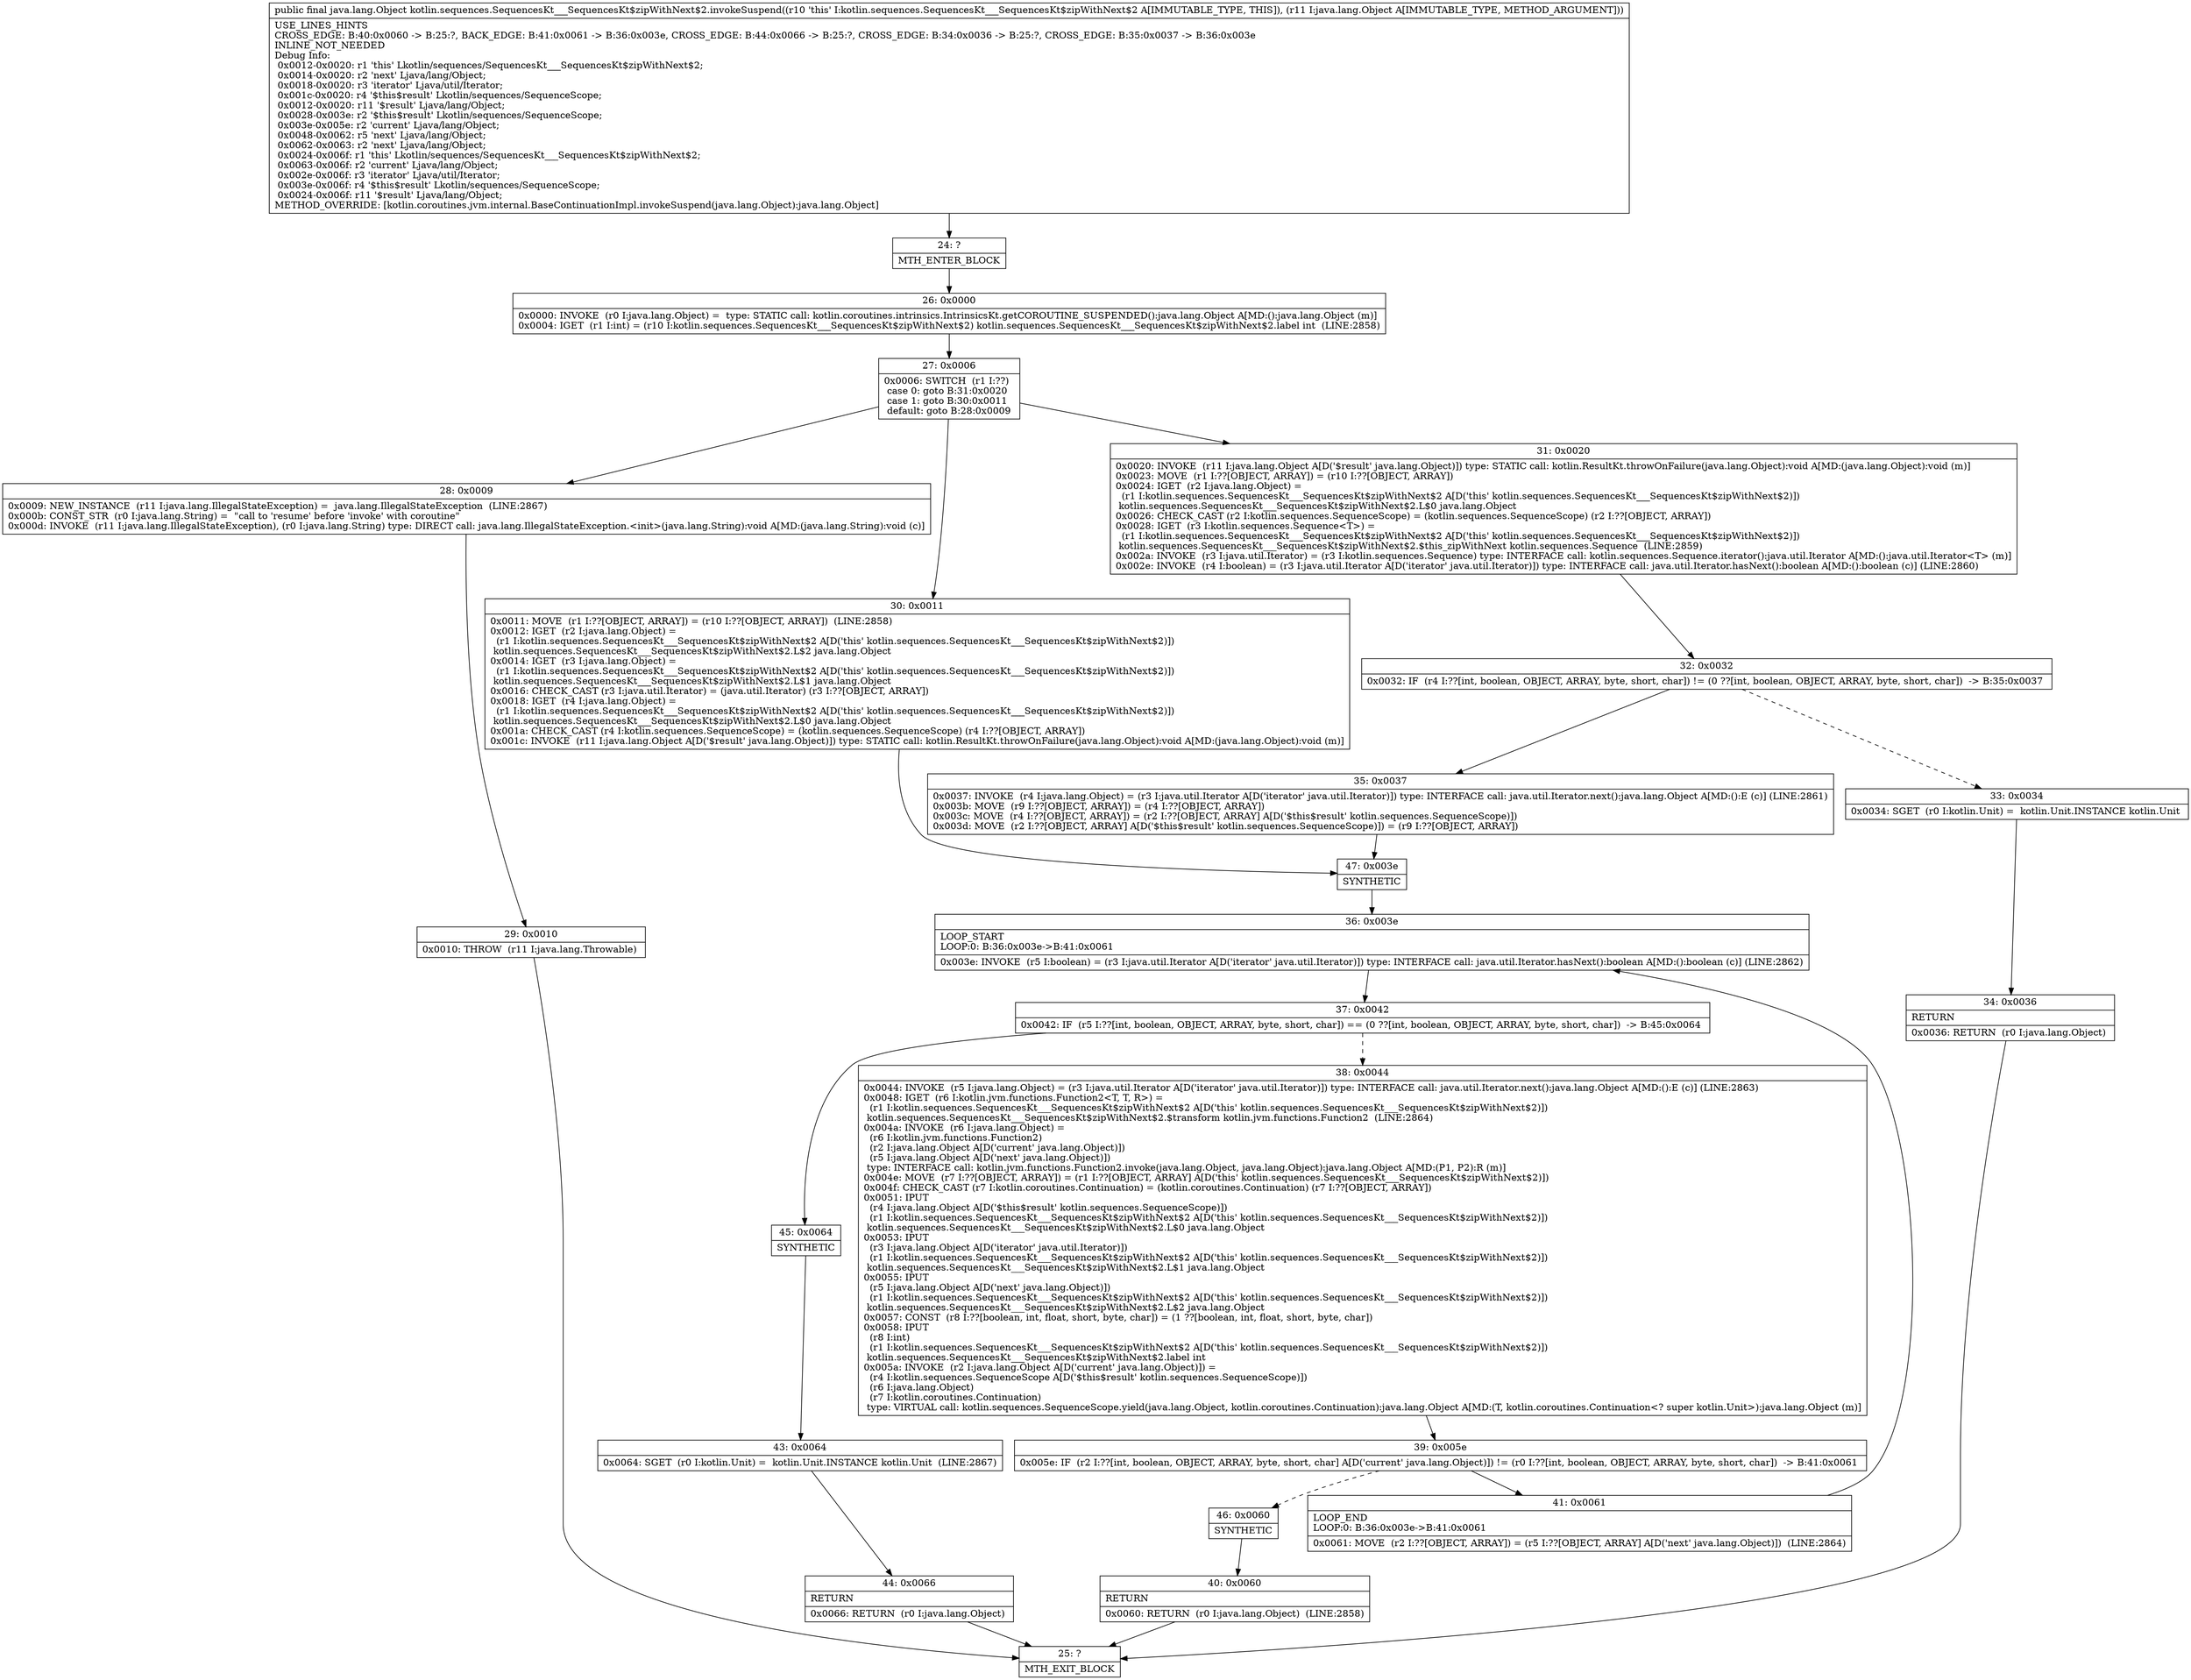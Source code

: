 digraph "CFG forkotlin.sequences.SequencesKt___SequencesKt$zipWithNext$2.invokeSuspend(Ljava\/lang\/Object;)Ljava\/lang\/Object;" {
Node_24 [shape=record,label="{24\:\ ?|MTH_ENTER_BLOCK\l}"];
Node_26 [shape=record,label="{26\:\ 0x0000|0x0000: INVOKE  (r0 I:java.lang.Object) =  type: STATIC call: kotlin.coroutines.intrinsics.IntrinsicsKt.getCOROUTINE_SUSPENDED():java.lang.Object A[MD:():java.lang.Object (m)]\l0x0004: IGET  (r1 I:int) = (r10 I:kotlin.sequences.SequencesKt___SequencesKt$zipWithNext$2) kotlin.sequences.SequencesKt___SequencesKt$zipWithNext$2.label int  (LINE:2858)\l}"];
Node_27 [shape=record,label="{27\:\ 0x0006|0x0006: SWITCH  (r1 I:??)\l case 0: goto B:31:0x0020\l case 1: goto B:30:0x0011\l default: goto B:28:0x0009 \l}"];
Node_28 [shape=record,label="{28\:\ 0x0009|0x0009: NEW_INSTANCE  (r11 I:java.lang.IllegalStateException) =  java.lang.IllegalStateException  (LINE:2867)\l0x000b: CONST_STR  (r0 I:java.lang.String) =  \"call to 'resume' before 'invoke' with coroutine\" \l0x000d: INVOKE  (r11 I:java.lang.IllegalStateException), (r0 I:java.lang.String) type: DIRECT call: java.lang.IllegalStateException.\<init\>(java.lang.String):void A[MD:(java.lang.String):void (c)]\l}"];
Node_29 [shape=record,label="{29\:\ 0x0010|0x0010: THROW  (r11 I:java.lang.Throwable) \l}"];
Node_25 [shape=record,label="{25\:\ ?|MTH_EXIT_BLOCK\l}"];
Node_30 [shape=record,label="{30\:\ 0x0011|0x0011: MOVE  (r1 I:??[OBJECT, ARRAY]) = (r10 I:??[OBJECT, ARRAY])  (LINE:2858)\l0x0012: IGET  (r2 I:java.lang.Object) = \l  (r1 I:kotlin.sequences.SequencesKt___SequencesKt$zipWithNext$2 A[D('this' kotlin.sequences.SequencesKt___SequencesKt$zipWithNext$2)])\l kotlin.sequences.SequencesKt___SequencesKt$zipWithNext$2.L$2 java.lang.Object \l0x0014: IGET  (r3 I:java.lang.Object) = \l  (r1 I:kotlin.sequences.SequencesKt___SequencesKt$zipWithNext$2 A[D('this' kotlin.sequences.SequencesKt___SequencesKt$zipWithNext$2)])\l kotlin.sequences.SequencesKt___SequencesKt$zipWithNext$2.L$1 java.lang.Object \l0x0016: CHECK_CAST (r3 I:java.util.Iterator) = (java.util.Iterator) (r3 I:??[OBJECT, ARRAY]) \l0x0018: IGET  (r4 I:java.lang.Object) = \l  (r1 I:kotlin.sequences.SequencesKt___SequencesKt$zipWithNext$2 A[D('this' kotlin.sequences.SequencesKt___SequencesKt$zipWithNext$2)])\l kotlin.sequences.SequencesKt___SequencesKt$zipWithNext$2.L$0 java.lang.Object \l0x001a: CHECK_CAST (r4 I:kotlin.sequences.SequenceScope) = (kotlin.sequences.SequenceScope) (r4 I:??[OBJECT, ARRAY]) \l0x001c: INVOKE  (r11 I:java.lang.Object A[D('$result' java.lang.Object)]) type: STATIC call: kotlin.ResultKt.throwOnFailure(java.lang.Object):void A[MD:(java.lang.Object):void (m)]\l}"];
Node_47 [shape=record,label="{47\:\ 0x003e|SYNTHETIC\l}"];
Node_36 [shape=record,label="{36\:\ 0x003e|LOOP_START\lLOOP:0: B:36:0x003e\-\>B:41:0x0061\l|0x003e: INVOKE  (r5 I:boolean) = (r3 I:java.util.Iterator A[D('iterator' java.util.Iterator)]) type: INTERFACE call: java.util.Iterator.hasNext():boolean A[MD:():boolean (c)] (LINE:2862)\l}"];
Node_37 [shape=record,label="{37\:\ 0x0042|0x0042: IF  (r5 I:??[int, boolean, OBJECT, ARRAY, byte, short, char]) == (0 ??[int, boolean, OBJECT, ARRAY, byte, short, char])  \-\> B:45:0x0064 \l}"];
Node_38 [shape=record,label="{38\:\ 0x0044|0x0044: INVOKE  (r5 I:java.lang.Object) = (r3 I:java.util.Iterator A[D('iterator' java.util.Iterator)]) type: INTERFACE call: java.util.Iterator.next():java.lang.Object A[MD:():E (c)] (LINE:2863)\l0x0048: IGET  (r6 I:kotlin.jvm.functions.Function2\<T, T, R\>) = \l  (r1 I:kotlin.sequences.SequencesKt___SequencesKt$zipWithNext$2 A[D('this' kotlin.sequences.SequencesKt___SequencesKt$zipWithNext$2)])\l kotlin.sequences.SequencesKt___SequencesKt$zipWithNext$2.$transform kotlin.jvm.functions.Function2  (LINE:2864)\l0x004a: INVOKE  (r6 I:java.lang.Object) = \l  (r6 I:kotlin.jvm.functions.Function2)\l  (r2 I:java.lang.Object A[D('current' java.lang.Object)])\l  (r5 I:java.lang.Object A[D('next' java.lang.Object)])\l type: INTERFACE call: kotlin.jvm.functions.Function2.invoke(java.lang.Object, java.lang.Object):java.lang.Object A[MD:(P1, P2):R (m)]\l0x004e: MOVE  (r7 I:??[OBJECT, ARRAY]) = (r1 I:??[OBJECT, ARRAY] A[D('this' kotlin.sequences.SequencesKt___SequencesKt$zipWithNext$2)]) \l0x004f: CHECK_CAST (r7 I:kotlin.coroutines.Continuation) = (kotlin.coroutines.Continuation) (r7 I:??[OBJECT, ARRAY]) \l0x0051: IPUT  \l  (r4 I:java.lang.Object A[D('$this$result' kotlin.sequences.SequenceScope)])\l  (r1 I:kotlin.sequences.SequencesKt___SequencesKt$zipWithNext$2 A[D('this' kotlin.sequences.SequencesKt___SequencesKt$zipWithNext$2)])\l kotlin.sequences.SequencesKt___SequencesKt$zipWithNext$2.L$0 java.lang.Object \l0x0053: IPUT  \l  (r3 I:java.lang.Object A[D('iterator' java.util.Iterator)])\l  (r1 I:kotlin.sequences.SequencesKt___SequencesKt$zipWithNext$2 A[D('this' kotlin.sequences.SequencesKt___SequencesKt$zipWithNext$2)])\l kotlin.sequences.SequencesKt___SequencesKt$zipWithNext$2.L$1 java.lang.Object \l0x0055: IPUT  \l  (r5 I:java.lang.Object A[D('next' java.lang.Object)])\l  (r1 I:kotlin.sequences.SequencesKt___SequencesKt$zipWithNext$2 A[D('this' kotlin.sequences.SequencesKt___SequencesKt$zipWithNext$2)])\l kotlin.sequences.SequencesKt___SequencesKt$zipWithNext$2.L$2 java.lang.Object \l0x0057: CONST  (r8 I:??[boolean, int, float, short, byte, char]) = (1 ??[boolean, int, float, short, byte, char]) \l0x0058: IPUT  \l  (r8 I:int)\l  (r1 I:kotlin.sequences.SequencesKt___SequencesKt$zipWithNext$2 A[D('this' kotlin.sequences.SequencesKt___SequencesKt$zipWithNext$2)])\l kotlin.sequences.SequencesKt___SequencesKt$zipWithNext$2.label int \l0x005a: INVOKE  (r2 I:java.lang.Object A[D('current' java.lang.Object)]) = \l  (r4 I:kotlin.sequences.SequenceScope A[D('$this$result' kotlin.sequences.SequenceScope)])\l  (r6 I:java.lang.Object)\l  (r7 I:kotlin.coroutines.Continuation)\l type: VIRTUAL call: kotlin.sequences.SequenceScope.yield(java.lang.Object, kotlin.coroutines.Continuation):java.lang.Object A[MD:(T, kotlin.coroutines.Continuation\<? super kotlin.Unit\>):java.lang.Object (m)]\l}"];
Node_39 [shape=record,label="{39\:\ 0x005e|0x005e: IF  (r2 I:??[int, boolean, OBJECT, ARRAY, byte, short, char] A[D('current' java.lang.Object)]) != (r0 I:??[int, boolean, OBJECT, ARRAY, byte, short, char])  \-\> B:41:0x0061 \l}"];
Node_41 [shape=record,label="{41\:\ 0x0061|LOOP_END\lLOOP:0: B:36:0x003e\-\>B:41:0x0061\l|0x0061: MOVE  (r2 I:??[OBJECT, ARRAY]) = (r5 I:??[OBJECT, ARRAY] A[D('next' java.lang.Object)])  (LINE:2864)\l}"];
Node_46 [shape=record,label="{46\:\ 0x0060|SYNTHETIC\l}"];
Node_40 [shape=record,label="{40\:\ 0x0060|RETURN\l|0x0060: RETURN  (r0 I:java.lang.Object)  (LINE:2858)\l}"];
Node_45 [shape=record,label="{45\:\ 0x0064|SYNTHETIC\l}"];
Node_43 [shape=record,label="{43\:\ 0x0064|0x0064: SGET  (r0 I:kotlin.Unit) =  kotlin.Unit.INSTANCE kotlin.Unit  (LINE:2867)\l}"];
Node_44 [shape=record,label="{44\:\ 0x0066|RETURN\l|0x0066: RETURN  (r0 I:java.lang.Object) \l}"];
Node_31 [shape=record,label="{31\:\ 0x0020|0x0020: INVOKE  (r11 I:java.lang.Object A[D('$result' java.lang.Object)]) type: STATIC call: kotlin.ResultKt.throwOnFailure(java.lang.Object):void A[MD:(java.lang.Object):void (m)]\l0x0023: MOVE  (r1 I:??[OBJECT, ARRAY]) = (r10 I:??[OBJECT, ARRAY]) \l0x0024: IGET  (r2 I:java.lang.Object) = \l  (r1 I:kotlin.sequences.SequencesKt___SequencesKt$zipWithNext$2 A[D('this' kotlin.sequences.SequencesKt___SequencesKt$zipWithNext$2)])\l kotlin.sequences.SequencesKt___SequencesKt$zipWithNext$2.L$0 java.lang.Object \l0x0026: CHECK_CAST (r2 I:kotlin.sequences.SequenceScope) = (kotlin.sequences.SequenceScope) (r2 I:??[OBJECT, ARRAY]) \l0x0028: IGET  (r3 I:kotlin.sequences.Sequence\<T\>) = \l  (r1 I:kotlin.sequences.SequencesKt___SequencesKt$zipWithNext$2 A[D('this' kotlin.sequences.SequencesKt___SequencesKt$zipWithNext$2)])\l kotlin.sequences.SequencesKt___SequencesKt$zipWithNext$2.$this_zipWithNext kotlin.sequences.Sequence  (LINE:2859)\l0x002a: INVOKE  (r3 I:java.util.Iterator) = (r3 I:kotlin.sequences.Sequence) type: INTERFACE call: kotlin.sequences.Sequence.iterator():java.util.Iterator A[MD:():java.util.Iterator\<T\> (m)]\l0x002e: INVOKE  (r4 I:boolean) = (r3 I:java.util.Iterator A[D('iterator' java.util.Iterator)]) type: INTERFACE call: java.util.Iterator.hasNext():boolean A[MD:():boolean (c)] (LINE:2860)\l}"];
Node_32 [shape=record,label="{32\:\ 0x0032|0x0032: IF  (r4 I:??[int, boolean, OBJECT, ARRAY, byte, short, char]) != (0 ??[int, boolean, OBJECT, ARRAY, byte, short, char])  \-\> B:35:0x0037 \l}"];
Node_33 [shape=record,label="{33\:\ 0x0034|0x0034: SGET  (r0 I:kotlin.Unit) =  kotlin.Unit.INSTANCE kotlin.Unit \l}"];
Node_34 [shape=record,label="{34\:\ 0x0036|RETURN\l|0x0036: RETURN  (r0 I:java.lang.Object) \l}"];
Node_35 [shape=record,label="{35\:\ 0x0037|0x0037: INVOKE  (r4 I:java.lang.Object) = (r3 I:java.util.Iterator A[D('iterator' java.util.Iterator)]) type: INTERFACE call: java.util.Iterator.next():java.lang.Object A[MD:():E (c)] (LINE:2861)\l0x003b: MOVE  (r9 I:??[OBJECT, ARRAY]) = (r4 I:??[OBJECT, ARRAY]) \l0x003c: MOVE  (r4 I:??[OBJECT, ARRAY]) = (r2 I:??[OBJECT, ARRAY] A[D('$this$result' kotlin.sequences.SequenceScope)]) \l0x003d: MOVE  (r2 I:??[OBJECT, ARRAY] A[D('$this$result' kotlin.sequences.SequenceScope)]) = (r9 I:??[OBJECT, ARRAY]) \l}"];
MethodNode[shape=record,label="{public final java.lang.Object kotlin.sequences.SequencesKt___SequencesKt$zipWithNext$2.invokeSuspend((r10 'this' I:kotlin.sequences.SequencesKt___SequencesKt$zipWithNext$2 A[IMMUTABLE_TYPE, THIS]), (r11 I:java.lang.Object A[IMMUTABLE_TYPE, METHOD_ARGUMENT]))  | USE_LINES_HINTS\lCROSS_EDGE: B:40:0x0060 \-\> B:25:?, BACK_EDGE: B:41:0x0061 \-\> B:36:0x003e, CROSS_EDGE: B:44:0x0066 \-\> B:25:?, CROSS_EDGE: B:34:0x0036 \-\> B:25:?, CROSS_EDGE: B:35:0x0037 \-\> B:36:0x003e\lINLINE_NOT_NEEDED\lDebug Info:\l  0x0012\-0x0020: r1 'this' Lkotlin\/sequences\/SequencesKt___SequencesKt$zipWithNext$2;\l  0x0014\-0x0020: r2 'next' Ljava\/lang\/Object;\l  0x0018\-0x0020: r3 'iterator' Ljava\/util\/Iterator;\l  0x001c\-0x0020: r4 '$this$result' Lkotlin\/sequences\/SequenceScope;\l  0x0012\-0x0020: r11 '$result' Ljava\/lang\/Object;\l  0x0028\-0x003e: r2 '$this$result' Lkotlin\/sequences\/SequenceScope;\l  0x003e\-0x005e: r2 'current' Ljava\/lang\/Object;\l  0x0048\-0x0062: r5 'next' Ljava\/lang\/Object;\l  0x0062\-0x0063: r2 'next' Ljava\/lang\/Object;\l  0x0024\-0x006f: r1 'this' Lkotlin\/sequences\/SequencesKt___SequencesKt$zipWithNext$2;\l  0x0063\-0x006f: r2 'current' Ljava\/lang\/Object;\l  0x002e\-0x006f: r3 'iterator' Ljava\/util\/Iterator;\l  0x003e\-0x006f: r4 '$this$result' Lkotlin\/sequences\/SequenceScope;\l  0x0024\-0x006f: r11 '$result' Ljava\/lang\/Object;\lMETHOD_OVERRIDE: [kotlin.coroutines.jvm.internal.BaseContinuationImpl.invokeSuspend(java.lang.Object):java.lang.Object]\l}"];
MethodNode -> Node_24;Node_24 -> Node_26;
Node_26 -> Node_27;
Node_27 -> Node_28;
Node_27 -> Node_30;
Node_27 -> Node_31;
Node_28 -> Node_29;
Node_29 -> Node_25;
Node_30 -> Node_47;
Node_47 -> Node_36;
Node_36 -> Node_37;
Node_37 -> Node_38[style=dashed];
Node_37 -> Node_45;
Node_38 -> Node_39;
Node_39 -> Node_41;
Node_39 -> Node_46[style=dashed];
Node_41 -> Node_36;
Node_46 -> Node_40;
Node_40 -> Node_25;
Node_45 -> Node_43;
Node_43 -> Node_44;
Node_44 -> Node_25;
Node_31 -> Node_32;
Node_32 -> Node_33[style=dashed];
Node_32 -> Node_35;
Node_33 -> Node_34;
Node_34 -> Node_25;
Node_35 -> Node_47;
}

